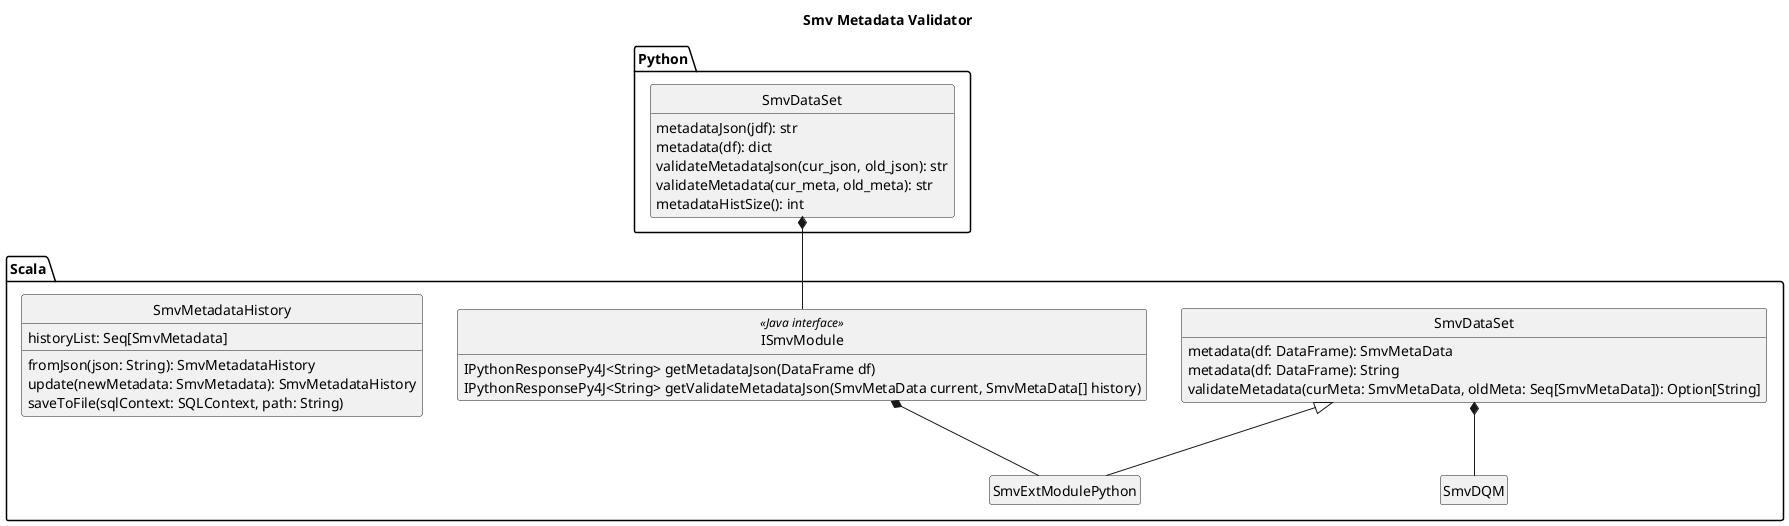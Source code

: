 @startuml

title Smv Metadata Validator

hide empty methods
hide empty fields
hide circle

package Scala {
  class Scala.SmvDataSet {
    metadata(df: DataFrame): SmvMetaData
    metadata(df: DataFrame): String
    validateMetadata(curMeta: SmvMetaData, oldMeta: Seq[SmvMetaData]): Option[String]
  }

  class SmvExtModulePython extends Scala.SmvDataSet

  class ISmvModule <<Java interface>> {
    IPythonResponsePy4J<String> getMetadataJson(DataFrame df)
    IPythonResponsePy4J<String> getValidateMetadataJson(SmvMetaData current, SmvMetaData[] history)
  }

  Scala.SmvDataSet *-- SmvDQM
  ISmvModule *-- SmvExtModulePython

  class SmvMetadataHistory {
    historyList: Seq[SmvMetadata]
    fromJson(json: String): SmvMetadataHistory
    update(newMetadata: SmvMetadata): SmvMetadataHistory
    saveToFile(sqlContext: SQLContext, path: String)
  }
}

package Python {
  class Python.SmvDataSet {
    metadataJson(jdf): str
    metadata(df): dict
    validateMetadataJson(cur_json, old_json): str
    validateMetadata(cur_meta, old_meta): str
    metadataHistSize(): int
  }
  Python.SmvDataSet *-- ISmvModule
}

@enduml
